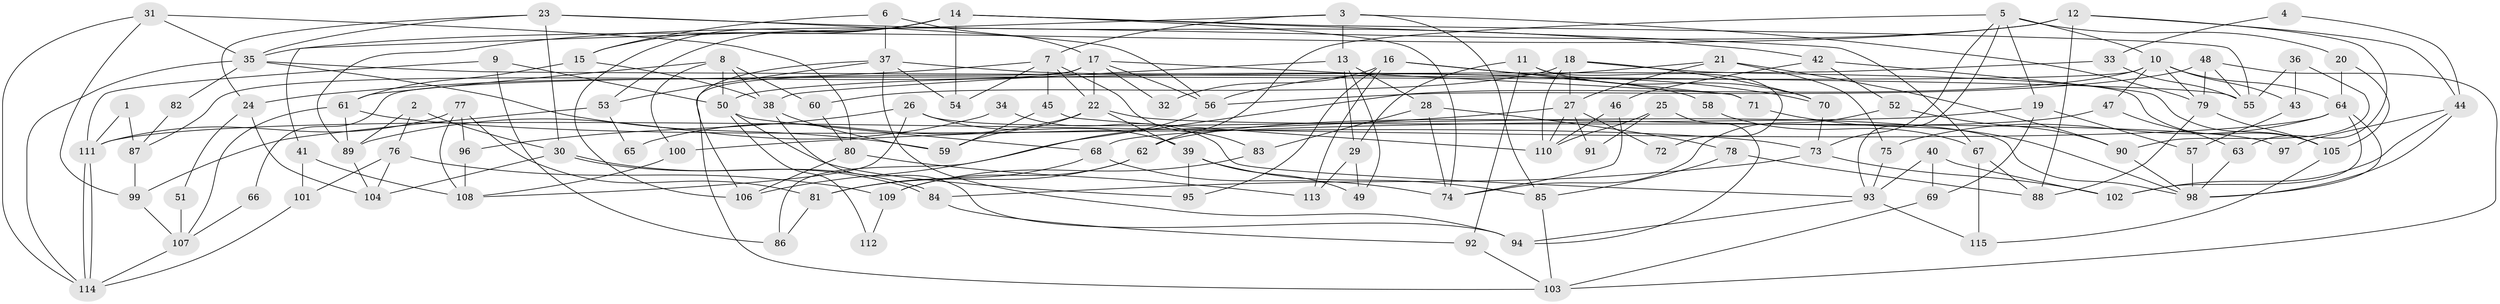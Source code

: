 // coarse degree distribution, {3: 0.1956521739130435, 5: 0.08695652173913043, 7: 0.10869565217391304, 6: 0.08695652173913043, 4: 0.21739130434782608, 2: 0.10869565217391304, 8: 0.06521739130434782, 10: 0.021739130434782608, 13: 0.043478260869565216, 1: 0.021739130434782608, 14: 0.021739130434782608, 9: 0.021739130434782608}
// Generated by graph-tools (version 1.1) at 2025/53/03/04/25 21:53:04]
// undirected, 115 vertices, 230 edges
graph export_dot {
graph [start="1"]
  node [color=gray90,style=filled];
  1;
  2;
  3;
  4;
  5;
  6;
  7;
  8;
  9;
  10;
  11;
  12;
  13;
  14;
  15;
  16;
  17;
  18;
  19;
  20;
  21;
  22;
  23;
  24;
  25;
  26;
  27;
  28;
  29;
  30;
  31;
  32;
  33;
  34;
  35;
  36;
  37;
  38;
  39;
  40;
  41;
  42;
  43;
  44;
  45;
  46;
  47;
  48;
  49;
  50;
  51;
  52;
  53;
  54;
  55;
  56;
  57;
  58;
  59;
  60;
  61;
  62;
  63;
  64;
  65;
  66;
  67;
  68;
  69;
  70;
  71;
  72;
  73;
  74;
  75;
  76;
  77;
  78;
  79;
  80;
  81;
  82;
  83;
  84;
  85;
  86;
  87;
  88;
  89;
  90;
  91;
  92;
  93;
  94;
  95;
  96;
  97;
  98;
  99;
  100;
  101;
  102;
  103;
  104;
  105;
  106;
  107;
  108;
  109;
  110;
  111;
  112;
  113;
  114;
  115;
  1 -- 87;
  1 -- 111;
  2 -- 89;
  2 -- 30;
  2 -- 76;
  3 -- 7;
  3 -- 79;
  3 -- 13;
  3 -- 41;
  3 -- 85;
  4 -- 33;
  4 -- 44;
  5 -- 20;
  5 -- 73;
  5 -- 10;
  5 -- 19;
  5 -- 62;
  5 -- 93;
  6 -- 17;
  6 -- 15;
  6 -- 37;
  7 -- 24;
  7 -- 45;
  7 -- 22;
  7 -- 54;
  7 -- 83;
  8 -- 38;
  8 -- 60;
  8 -- 50;
  8 -- 61;
  8 -- 100;
  9 -- 50;
  9 -- 111;
  9 -- 86;
  10 -- 79;
  10 -- 43;
  10 -- 47;
  10 -- 64;
  10 -- 66;
  10 -- 106;
  11 -- 70;
  11 -- 29;
  11 -- 72;
  11 -- 92;
  12 -- 89;
  12 -- 35;
  12 -- 44;
  12 -- 63;
  12 -- 88;
  13 -- 38;
  13 -- 28;
  13 -- 29;
  13 -- 49;
  14 -- 67;
  14 -- 106;
  14 -- 15;
  14 -- 53;
  14 -- 54;
  14 -- 55;
  14 -- 74;
  15 -- 38;
  15 -- 61;
  16 -- 71;
  16 -- 95;
  16 -- 32;
  16 -- 70;
  16 -- 113;
  17 -- 56;
  17 -- 22;
  17 -- 32;
  17 -- 71;
  17 -- 87;
  17 -- 103;
  18 -- 70;
  18 -- 27;
  18 -- 60;
  18 -- 105;
  18 -- 110;
  19 -- 69;
  19 -- 57;
  19 -- 68;
  20 -- 105;
  20 -- 64;
  21 -- 27;
  21 -- 90;
  21 -- 56;
  21 -- 75;
  22 -- 39;
  22 -- 59;
  22 -- 65;
  22 -- 97;
  23 -- 35;
  23 -- 56;
  23 -- 24;
  23 -- 30;
  23 -- 42;
  24 -- 104;
  24 -- 51;
  25 -- 94;
  25 -- 110;
  25 -- 91;
  26 -- 98;
  26 -- 39;
  26 -- 96;
  26 -- 108;
  27 -- 100;
  27 -- 110;
  27 -- 72;
  27 -- 91;
  28 -- 74;
  28 -- 78;
  28 -- 83;
  29 -- 113;
  29 -- 49;
  30 -- 84;
  30 -- 84;
  30 -- 104;
  31 -- 114;
  31 -- 99;
  31 -- 35;
  31 -- 80;
  33 -- 55;
  33 -- 50;
  34 -- 89;
  34 -- 93;
  35 -- 114;
  35 -- 55;
  35 -- 59;
  35 -- 82;
  36 -- 43;
  36 -- 55;
  36 -- 90;
  37 -- 54;
  37 -- 53;
  37 -- 58;
  37 -- 94;
  37 -- 106;
  38 -- 94;
  38 -- 59;
  39 -- 85;
  39 -- 49;
  39 -- 95;
  40 -- 93;
  40 -- 102;
  40 -- 69;
  41 -- 108;
  41 -- 101;
  42 -- 52;
  42 -- 46;
  42 -- 105;
  43 -- 57;
  44 -- 102;
  44 -- 97;
  44 -- 98;
  45 -- 59;
  45 -- 110;
  46 -- 74;
  46 -- 110;
  47 -- 63;
  47 -- 62;
  48 -- 55;
  48 -- 79;
  48 -- 56;
  48 -- 103;
  50 -- 68;
  50 -- 95;
  50 -- 112;
  51 -- 107;
  52 -- 90;
  52 -- 74;
  53 -- 65;
  53 -- 99;
  56 -- 86;
  57 -- 98;
  58 -- 67;
  60 -- 80;
  61 -- 73;
  61 -- 89;
  61 -- 107;
  62 -- 81;
  62 -- 109;
  63 -- 98;
  64 -- 111;
  64 -- 75;
  64 -- 98;
  64 -- 102;
  66 -- 107;
  67 -- 88;
  67 -- 115;
  68 -- 81;
  68 -- 74;
  69 -- 103;
  70 -- 73;
  71 -- 98;
  73 -- 84;
  73 -- 102;
  75 -- 93;
  76 -- 109;
  76 -- 101;
  76 -- 104;
  77 -- 81;
  77 -- 96;
  77 -- 108;
  77 -- 111;
  78 -- 85;
  78 -- 88;
  79 -- 105;
  79 -- 88;
  80 -- 106;
  80 -- 113;
  81 -- 86;
  82 -- 87;
  83 -- 109;
  84 -- 92;
  85 -- 103;
  87 -- 99;
  89 -- 104;
  90 -- 98;
  92 -- 103;
  93 -- 94;
  93 -- 115;
  96 -- 108;
  99 -- 107;
  100 -- 108;
  101 -- 114;
  105 -- 115;
  107 -- 114;
  109 -- 112;
  111 -- 114;
  111 -- 114;
}
